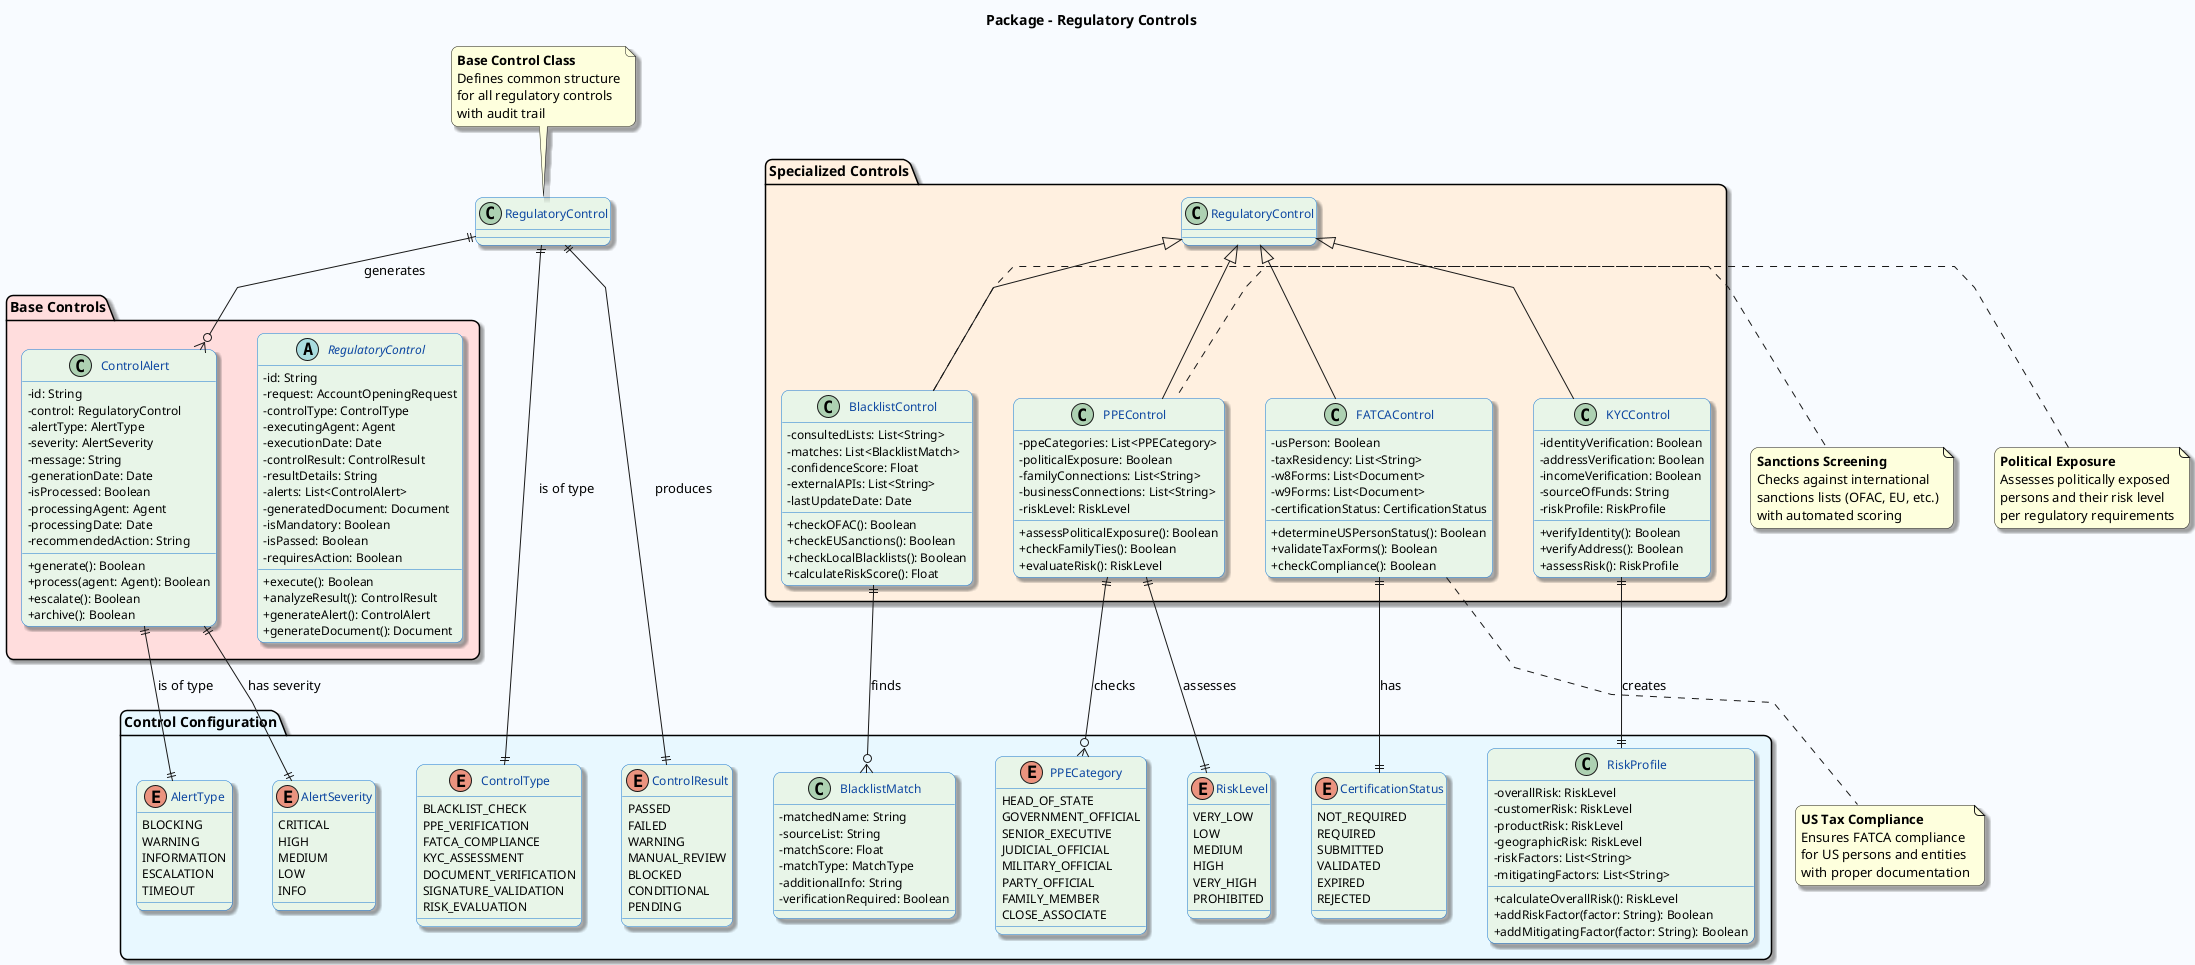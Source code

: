 @startuml RegulatoryControls
skinparam linetype polyline
skinparam backgroundColor #F8FBFF
skinparam classBackgroundColor #E8F5E8
skinparam classBorderColor #1976D2
skinparam classFontColor #0D47A1
skinparam classFontSize 13
skinparam classAttributeFontSize 12
skinparam classMethodFontSize 12
skinparam classAttributeIconSize 0
skinparam shadowing true
skinparam roundCorner 15
skinparam nodesep 40
skinparam ranksep 30

title Package - Regulatory Controls

package "Base Controls" #FFDDDD {
  abstract class RegulatoryControl {
    - id: String
    - request: AccountOpeningRequest
    - controlType: ControlType
    - executingAgent: Agent
    - executionDate: Date
    - controlResult: ControlResult
    - resultDetails: String
    - alerts: List<ControlAlert>
    - generatedDocument: Document
    - isMandatory: Boolean
    - isPassed: Boolean
    - requiresAction: Boolean
    + execute(): Boolean
    + analyzeResult(): ControlResult
    + generateAlert(): ControlAlert
    + generateDocument(): Document
  }

  class ControlAlert {
    - id: String
    - control: RegulatoryControl
    - alertType: AlertType
    - severity: AlertSeverity
    - message: String
    - generationDate: Date
    - isProcessed: Boolean
    - processingAgent: Agent
    - processingDate: Date
    - recommendedAction: String
    + generate(): Boolean
    + process(agent: Agent): Boolean
    + escalate(): Boolean
    + archive(): Boolean
  }
}

package "Specialized Controls" #FFF0E0 {
  class BlacklistControl extends RegulatoryControl {
    - consultedLists: List<String>
    - matches: List<BlacklistMatch>
    - confidenceScore: Float
    - externalAPIs: List<String>
    - lastUpdateDate: Date
    + checkOFAC(): Boolean
    + checkEUSanctions(): Boolean
    + checkLocalBlacklists(): Boolean
    + calculateRiskScore(): Float
  }

  class PPEControl extends RegulatoryControl {
    - ppeCategories: List<PPECategory>
    - politicalExposure: Boolean
    - familyConnections: List<String>
    - businessConnections: List<String>
    - riskLevel: RiskLevel
    + assessPoliticalExposure(): Boolean
    + checkFamilyTies(): Boolean
    + evaluateRisk(): RiskLevel
  }

  class FATCAControl extends RegulatoryControl {
    - usPerson: Boolean
    - taxResidency: List<String>
    - w8Forms: List<Document>
    - w9Forms: List<Document>
    - certificationStatus: CertificationStatus
    + determineUSPersonStatus(): Boolean
    + validateTaxForms(): Boolean
    + checkCompliance(): Boolean
  }

  class KYCControl extends RegulatoryControl {
    - identityVerification: Boolean
    - addressVerification: Boolean
    - incomeVerification: Boolean
    - sourceOfFunds: String
    - riskProfile: RiskProfile
    + verifyIdentity(): Boolean
    + verifyAddress(): Boolean
    + assessRisk(): RiskProfile
  }
}

package "Control Configuration" #E8F8FF {
  enum ControlType {
    BLACKLIST_CHECK
    PPE_VERIFICATION
    FATCA_COMPLIANCE
    KYC_ASSESSMENT
    DOCUMENT_VERIFICATION
    SIGNATURE_VALIDATION
    RISK_EVALUATION
  }

  enum ControlResult {
    PASSED
    FAILED
    WARNING
    MANUAL_REVIEW
    BLOCKED
    CONDITIONAL
    PENDING
  }

  enum AlertType {
    BLOCKING
    WARNING
    INFORMATION
    ESCALATION
    TIMEOUT
  }

  enum AlertSeverity {
    CRITICAL
    HIGH
    MEDIUM
    LOW
    INFO
  }

  enum PPECategory {
    HEAD_OF_STATE
    GOVERNMENT_OFFICIAL
    SENIOR_EXECUTIVE
    JUDICIAL_OFFICIAL
    MILITARY_OFFICIAL
    PARTY_OFFICIAL
    FAMILY_MEMBER
    CLOSE_ASSOCIATE
  }

  enum RiskLevel {
    VERY_LOW
    LOW
    MEDIUM
    HIGH
    VERY_HIGH
    PROHIBITED
  }

  enum CertificationStatus {
    NOT_REQUIRED
    REQUIRED
    SUBMITTED
    VALIDATED
    EXPIRED
    REJECTED
  }

  class RiskProfile {
    - overallRisk: RiskLevel
    - customerRisk: RiskLevel
    - productRisk: RiskLevel
    - geographicRisk: RiskLevel
    - riskFactors: List<String>
    - mitigatingFactors: List<String>
    + calculateOverallRisk(): RiskLevel
    + addRiskFactor(factor: String): Boolean
    + addMitigatingFactor(factor: String): Boolean
  }

  class BlacklistMatch {
    - matchedName: String
    - sourceList: String
    - matchScore: Float
    - matchType: MatchType
    - additionalInfo: String
    - verificationRequired: Boolean
  }
}

' === RELATIONSHIPS ===
RegulatoryControl ||--o{ ControlAlert : "generates"
RegulatoryControl ||--|| ControlType : "is of type"
RegulatoryControl ||--|| ControlResult : "produces"

BlacklistControl ||--o{ BlacklistMatch : "finds"
PPEControl ||--o{ PPECategory : "checks"
PPEControl ||--|| RiskLevel : "assesses"
FATCAControl ||--|| CertificationStatus : "has"
KYCControl ||--|| RiskProfile : "creates"

ControlAlert ||--|| AlertType : "is of type"
ControlAlert ||--|| AlertSeverity : "has severity"

note top of RegulatoryControl : **Base Control Class**\nDefines common structure\nfor all regulatory controls\nwith audit trail

note right of BlacklistControl : **Sanctions Screening**\nChecks against international\nsanctions lists (OFAC, EU, etc.)\nwith automated scoring

note left of PPEControl : **Political Exposure**\nAssesses politically exposed\npersons and their risk level\nper regulatory requirements

note bottom of FATCAControl : **US Tax Compliance**\nEnsures FATCA compliance\nfor US persons and entities\nwith proper documentation

@enduml
